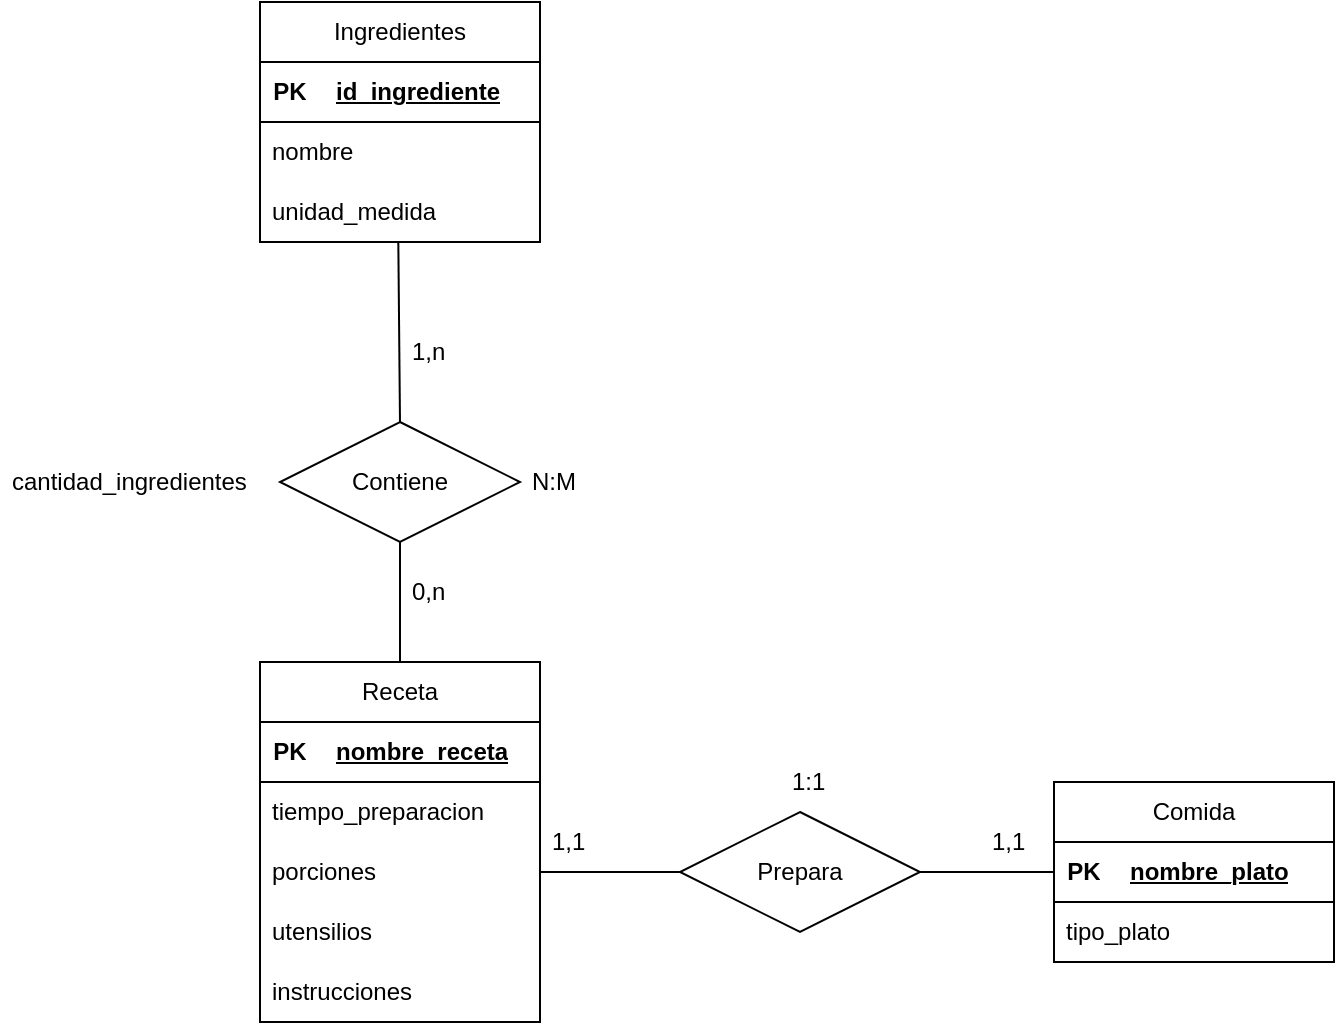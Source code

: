 <mxfile version="22.0.4" type="github">
  <diagram name="Página-1" id="OgZP_NbM3yokd9PwE1lo">
    <mxGraphModel dx="1434" dy="768" grid="1" gridSize="10" guides="1" tooltips="1" connect="1" arrows="1" fold="1" page="1" pageScale="1" pageWidth="827" pageHeight="1169" math="0" shadow="0">
      <root>
        <mxCell id="0" />
        <mxCell id="1" parent="0" />
        <mxCell id="iJ5sRa2uH8ewvx5hKgwK-2" value="Receta" style="swimlane;fontStyle=0;childLayout=stackLayout;horizontal=1;startSize=30;horizontalStack=0;resizeParent=1;resizeParentMax=0;resizeLast=0;collapsible=1;marginBottom=0;whiteSpace=wrap;html=1;" vertex="1" parent="1">
          <mxGeometry x="290" y="350" width="140" height="180" as="geometry" />
        </mxCell>
        <mxCell id="iJ5sRa2uH8ewvx5hKgwK-6" value="" style="shape=table;startSize=0;container=1;collapsible=1;childLayout=tableLayout;fixedRows=1;rowLines=0;fontStyle=0;align=center;resizeLast=1;strokeColor=none;fillColor=none;collapsible=0;" vertex="1" parent="iJ5sRa2uH8ewvx5hKgwK-2">
          <mxGeometry y="30" width="140" height="30" as="geometry" />
        </mxCell>
        <mxCell id="iJ5sRa2uH8ewvx5hKgwK-7" value="" style="shape=tableRow;horizontal=0;startSize=0;swimlaneHead=0;swimlaneBody=0;fillColor=none;collapsible=0;dropTarget=0;points=[[0,0.5],[1,0.5]];portConstraint=eastwest;top=0;left=0;right=0;bottom=1;" vertex="1" parent="iJ5sRa2uH8ewvx5hKgwK-6">
          <mxGeometry width="140" height="30" as="geometry" />
        </mxCell>
        <mxCell id="iJ5sRa2uH8ewvx5hKgwK-8" value="PK" style="shape=partialRectangle;connectable=0;fillColor=none;top=0;left=0;bottom=0;right=0;fontStyle=1;overflow=hidden;whiteSpace=wrap;html=1;" vertex="1" parent="iJ5sRa2uH8ewvx5hKgwK-7">
          <mxGeometry width="30" height="30" as="geometry">
            <mxRectangle width="30" height="30" as="alternateBounds" />
          </mxGeometry>
        </mxCell>
        <mxCell id="iJ5sRa2uH8ewvx5hKgwK-9" value="nombre_receta" style="shape=partialRectangle;connectable=0;fillColor=none;top=0;left=0;bottom=0;right=0;align=left;spacingLeft=6;fontStyle=5;overflow=hidden;whiteSpace=wrap;html=1;" vertex="1" parent="iJ5sRa2uH8ewvx5hKgwK-7">
          <mxGeometry x="30" width="110" height="30" as="geometry">
            <mxRectangle width="110" height="30" as="alternateBounds" />
          </mxGeometry>
        </mxCell>
        <mxCell id="iJ5sRa2uH8ewvx5hKgwK-10" value="tiempo_preparacion" style="text;strokeColor=none;fillColor=none;align=left;verticalAlign=middle;spacingLeft=4;spacingRight=4;overflow=hidden;points=[[0,0.5],[1,0.5]];portConstraint=eastwest;rotatable=0;whiteSpace=wrap;html=1;" vertex="1" parent="iJ5sRa2uH8ewvx5hKgwK-2">
          <mxGeometry y="60" width="140" height="30" as="geometry" />
        </mxCell>
        <mxCell id="iJ5sRa2uH8ewvx5hKgwK-39" value="porciones" style="text;strokeColor=none;fillColor=none;align=left;verticalAlign=middle;spacingLeft=4;spacingRight=4;overflow=hidden;points=[[0,0.5],[1,0.5]];portConstraint=eastwest;rotatable=0;whiteSpace=wrap;html=1;" vertex="1" parent="iJ5sRa2uH8ewvx5hKgwK-2">
          <mxGeometry y="90" width="140" height="30" as="geometry" />
        </mxCell>
        <mxCell id="iJ5sRa2uH8ewvx5hKgwK-4" value="utensilios" style="text;strokeColor=none;fillColor=none;align=left;verticalAlign=middle;spacingLeft=4;spacingRight=4;overflow=hidden;points=[[0,0.5],[1,0.5]];portConstraint=eastwest;rotatable=0;whiteSpace=wrap;html=1;" vertex="1" parent="iJ5sRa2uH8ewvx5hKgwK-2">
          <mxGeometry y="120" width="140" height="30" as="geometry" />
        </mxCell>
        <mxCell id="iJ5sRa2uH8ewvx5hKgwK-11" value="instrucciones" style="text;strokeColor=none;fillColor=none;align=left;verticalAlign=middle;spacingLeft=4;spacingRight=4;overflow=hidden;points=[[0,0.5],[1,0.5]];portConstraint=eastwest;rotatable=0;whiteSpace=wrap;html=1;" vertex="1" parent="iJ5sRa2uH8ewvx5hKgwK-2">
          <mxGeometry y="150" width="140" height="30" as="geometry" />
        </mxCell>
        <mxCell id="iJ5sRa2uH8ewvx5hKgwK-12" value="Ingredientes" style="swimlane;fontStyle=0;childLayout=stackLayout;horizontal=1;startSize=30;horizontalStack=0;resizeParent=1;resizeParentMax=0;resizeLast=0;collapsible=1;marginBottom=0;whiteSpace=wrap;html=1;" vertex="1" parent="1">
          <mxGeometry x="290" y="20" width="140" height="120" as="geometry" />
        </mxCell>
        <mxCell id="iJ5sRa2uH8ewvx5hKgwK-13" value="" style="shape=table;startSize=0;container=1;collapsible=1;childLayout=tableLayout;fixedRows=1;rowLines=0;fontStyle=0;align=center;resizeLast=1;strokeColor=none;fillColor=none;collapsible=0;" vertex="1" parent="iJ5sRa2uH8ewvx5hKgwK-12">
          <mxGeometry y="30" width="140" height="30" as="geometry" />
        </mxCell>
        <mxCell id="iJ5sRa2uH8ewvx5hKgwK-14" value="" style="shape=tableRow;horizontal=0;startSize=0;swimlaneHead=0;swimlaneBody=0;fillColor=none;collapsible=0;dropTarget=0;points=[[0,0.5],[1,0.5]];portConstraint=eastwest;top=0;left=0;right=0;bottom=1;" vertex="1" parent="iJ5sRa2uH8ewvx5hKgwK-13">
          <mxGeometry width="140" height="30" as="geometry" />
        </mxCell>
        <mxCell id="iJ5sRa2uH8ewvx5hKgwK-15" value="PK" style="shape=partialRectangle;connectable=0;fillColor=none;top=0;left=0;bottom=0;right=0;fontStyle=1;overflow=hidden;whiteSpace=wrap;html=1;" vertex="1" parent="iJ5sRa2uH8ewvx5hKgwK-14">
          <mxGeometry width="30" height="30" as="geometry">
            <mxRectangle width="30" height="30" as="alternateBounds" />
          </mxGeometry>
        </mxCell>
        <mxCell id="iJ5sRa2uH8ewvx5hKgwK-16" value="id_ingrediente" style="shape=partialRectangle;connectable=0;fillColor=none;top=0;left=0;bottom=0;right=0;align=left;spacingLeft=6;fontStyle=5;overflow=hidden;whiteSpace=wrap;html=1;" vertex="1" parent="iJ5sRa2uH8ewvx5hKgwK-14">
          <mxGeometry x="30" width="110" height="30" as="geometry">
            <mxRectangle width="110" height="30" as="alternateBounds" />
          </mxGeometry>
        </mxCell>
        <mxCell id="iJ5sRa2uH8ewvx5hKgwK-17" value="nombre" style="text;strokeColor=none;fillColor=none;align=left;verticalAlign=middle;spacingLeft=4;spacingRight=4;overflow=hidden;points=[[0,0.5],[1,0.5]];portConstraint=eastwest;rotatable=0;whiteSpace=wrap;html=1;" vertex="1" parent="iJ5sRa2uH8ewvx5hKgwK-12">
          <mxGeometry y="60" width="140" height="30" as="geometry" />
        </mxCell>
        <mxCell id="iJ5sRa2uH8ewvx5hKgwK-19" value="unidad_medida" style="text;strokeColor=none;fillColor=none;align=left;verticalAlign=middle;spacingLeft=4;spacingRight=4;overflow=hidden;points=[[0,0.5],[1,0.5]];portConstraint=eastwest;rotatable=0;whiteSpace=wrap;html=1;" vertex="1" parent="iJ5sRa2uH8ewvx5hKgwK-12">
          <mxGeometry y="90" width="140" height="30" as="geometry" />
        </mxCell>
        <mxCell id="iJ5sRa2uH8ewvx5hKgwK-22" value="Comida" style="swimlane;fontStyle=0;childLayout=stackLayout;horizontal=1;startSize=30;horizontalStack=0;resizeParent=1;resizeParentMax=0;resizeLast=0;collapsible=1;marginBottom=0;whiteSpace=wrap;html=1;" vertex="1" parent="1">
          <mxGeometry x="687" y="410" width="140" height="90" as="geometry" />
        </mxCell>
        <mxCell id="iJ5sRa2uH8ewvx5hKgwK-23" value="" style="shape=table;startSize=0;container=1;collapsible=1;childLayout=tableLayout;fixedRows=1;rowLines=0;fontStyle=0;align=center;resizeLast=1;strokeColor=none;fillColor=none;collapsible=0;" vertex="1" parent="iJ5sRa2uH8ewvx5hKgwK-22">
          <mxGeometry y="30" width="140" height="30" as="geometry" />
        </mxCell>
        <mxCell id="iJ5sRa2uH8ewvx5hKgwK-24" value="" style="shape=tableRow;horizontal=0;startSize=0;swimlaneHead=0;swimlaneBody=0;fillColor=none;collapsible=0;dropTarget=0;points=[[0,0.5],[1,0.5]];portConstraint=eastwest;top=0;left=0;right=0;bottom=1;" vertex="1" parent="iJ5sRa2uH8ewvx5hKgwK-23">
          <mxGeometry width="140" height="30" as="geometry" />
        </mxCell>
        <mxCell id="iJ5sRa2uH8ewvx5hKgwK-25" value="PK" style="shape=partialRectangle;connectable=0;fillColor=none;top=0;left=0;bottom=0;right=0;fontStyle=1;overflow=hidden;whiteSpace=wrap;html=1;" vertex="1" parent="iJ5sRa2uH8ewvx5hKgwK-24">
          <mxGeometry width="30" height="30" as="geometry">
            <mxRectangle width="30" height="30" as="alternateBounds" />
          </mxGeometry>
        </mxCell>
        <mxCell id="iJ5sRa2uH8ewvx5hKgwK-26" value="nombre_plato" style="shape=partialRectangle;connectable=0;fillColor=none;top=0;left=0;bottom=0;right=0;align=left;spacingLeft=6;fontStyle=5;overflow=hidden;whiteSpace=wrap;html=1;" vertex="1" parent="iJ5sRa2uH8ewvx5hKgwK-24">
          <mxGeometry x="30" width="110" height="30" as="geometry">
            <mxRectangle width="110" height="30" as="alternateBounds" />
          </mxGeometry>
        </mxCell>
        <mxCell id="iJ5sRa2uH8ewvx5hKgwK-45" value="tipo_plato" style="text;strokeColor=none;fillColor=none;align=left;verticalAlign=middle;spacingLeft=4;spacingRight=4;overflow=hidden;points=[[0,0.5],[1,0.5]];portConstraint=eastwest;rotatable=0;whiteSpace=wrap;html=1;" vertex="1" parent="iJ5sRa2uH8ewvx5hKgwK-22">
          <mxGeometry y="60" width="140" height="30" as="geometry" />
        </mxCell>
        <mxCell id="iJ5sRa2uH8ewvx5hKgwK-41" value="Contiene" style="shape=rhombus;perimeter=rhombusPerimeter;whiteSpace=wrap;html=1;align=center;" vertex="1" parent="1">
          <mxGeometry x="300" y="230" width="120" height="60" as="geometry" />
        </mxCell>
        <mxCell id="iJ5sRa2uH8ewvx5hKgwK-43" value="" style="endArrow=none;html=1;rounded=0;entryX=0.494;entryY=1.007;entryDx=0;entryDy=0;entryPerimeter=0;exitX=0.5;exitY=0;exitDx=0;exitDy=0;" edge="1" parent="1" source="iJ5sRa2uH8ewvx5hKgwK-41" target="iJ5sRa2uH8ewvx5hKgwK-19">
          <mxGeometry width="50" height="50" relative="1" as="geometry">
            <mxPoint x="290" y="240" as="sourcePoint" />
            <mxPoint x="340" y="190" as="targetPoint" />
          </mxGeometry>
        </mxCell>
        <mxCell id="iJ5sRa2uH8ewvx5hKgwK-44" value="" style="endArrow=none;html=1;rounded=0;entryX=0.5;entryY=1;entryDx=0;entryDy=0;exitX=0.5;exitY=0;exitDx=0;exitDy=0;" edge="1" parent="1" source="iJ5sRa2uH8ewvx5hKgwK-2" target="iJ5sRa2uH8ewvx5hKgwK-41">
          <mxGeometry width="50" height="50" relative="1" as="geometry">
            <mxPoint x="370" y="240" as="sourcePoint" />
            <mxPoint x="368" y="184" as="targetPoint" />
          </mxGeometry>
        </mxCell>
        <mxCell id="iJ5sRa2uH8ewvx5hKgwK-46" value="N:M" style="text;strokeColor=none;fillColor=none;align=left;verticalAlign=middle;spacingLeft=4;spacingRight=4;overflow=hidden;points=[[0,0.5],[1,0.5]];portConstraint=eastwest;rotatable=0;whiteSpace=wrap;html=1;" vertex="1" parent="1">
          <mxGeometry x="420" y="245" width="140" height="30" as="geometry" />
        </mxCell>
        <mxCell id="iJ5sRa2uH8ewvx5hKgwK-47" value="1,n" style="text;strokeColor=none;fillColor=none;align=left;verticalAlign=middle;spacingLeft=4;spacingRight=4;overflow=hidden;points=[[0,0.5],[1,0.5]];portConstraint=eastwest;rotatable=0;whiteSpace=wrap;html=1;" vertex="1" parent="1">
          <mxGeometry x="360" y="180" width="140" height="30" as="geometry" />
        </mxCell>
        <mxCell id="iJ5sRa2uH8ewvx5hKgwK-48" value="0,n" style="text;strokeColor=none;fillColor=none;align=left;verticalAlign=middle;spacingLeft=4;spacingRight=4;overflow=hidden;points=[[0,0.5],[1,0.5]];portConstraint=eastwest;rotatable=0;whiteSpace=wrap;html=1;" vertex="1" parent="1">
          <mxGeometry x="360" y="300" width="140" height="30" as="geometry" />
        </mxCell>
        <mxCell id="iJ5sRa2uH8ewvx5hKgwK-49" value="Prepara" style="shape=rhombus;perimeter=rhombusPerimeter;whiteSpace=wrap;html=1;align=center;" vertex="1" parent="1">
          <mxGeometry x="500" y="425" width="120" height="60" as="geometry" />
        </mxCell>
        <mxCell id="iJ5sRa2uH8ewvx5hKgwK-50" value="" style="endArrow=none;html=1;rounded=0;entryX=1;entryY=0.5;entryDx=0;entryDy=0;exitX=0;exitY=0.5;exitDx=0;exitDy=0;" edge="1" parent="1" source="iJ5sRa2uH8ewvx5hKgwK-49" target="iJ5sRa2uH8ewvx5hKgwK-39">
          <mxGeometry width="50" height="50" relative="1" as="geometry">
            <mxPoint x="370" y="360" as="sourcePoint" />
            <mxPoint x="370" y="300" as="targetPoint" />
          </mxGeometry>
        </mxCell>
        <mxCell id="iJ5sRa2uH8ewvx5hKgwK-51" value="" style="endArrow=none;html=1;rounded=0;entryX=0;entryY=0.5;entryDx=0;entryDy=0;exitX=1;exitY=0.5;exitDx=0;exitDy=0;" edge="1" parent="1" source="iJ5sRa2uH8ewvx5hKgwK-49">
          <mxGeometry width="50" height="50" relative="1" as="geometry">
            <mxPoint x="380" y="370" as="sourcePoint" />
            <mxPoint x="687" y="455" as="targetPoint" />
          </mxGeometry>
        </mxCell>
        <mxCell id="iJ5sRa2uH8ewvx5hKgwK-52" value="1,1" style="text;strokeColor=none;fillColor=none;align=left;verticalAlign=middle;spacingLeft=4;spacingRight=4;overflow=hidden;points=[[0,0.5],[1,0.5]];portConstraint=eastwest;rotatable=0;whiteSpace=wrap;html=1;" vertex="1" parent="1">
          <mxGeometry x="430" y="425" width="140" height="30" as="geometry" />
        </mxCell>
        <mxCell id="iJ5sRa2uH8ewvx5hKgwK-53" value="1,1" style="text;strokeColor=none;fillColor=none;align=left;verticalAlign=middle;spacingLeft=4;spacingRight=4;overflow=hidden;points=[[0,0.5],[1,0.5]];portConstraint=eastwest;rotatable=0;whiteSpace=wrap;html=1;" vertex="1" parent="1">
          <mxGeometry x="650" y="425" width="37" height="30" as="geometry" />
        </mxCell>
        <mxCell id="iJ5sRa2uH8ewvx5hKgwK-54" value="1:1" style="text;strokeColor=none;fillColor=none;align=left;verticalAlign=middle;spacingLeft=4;spacingRight=4;overflow=hidden;points=[[0,0.5],[1,0.5]];portConstraint=eastwest;rotatable=0;whiteSpace=wrap;html=1;" vertex="1" parent="1">
          <mxGeometry x="550" y="395" width="50" height="30" as="geometry" />
        </mxCell>
        <mxCell id="iJ5sRa2uH8ewvx5hKgwK-56" value="cantidad_ingredientes" style="text;strokeColor=none;fillColor=none;align=left;verticalAlign=middle;spacingLeft=4;spacingRight=4;overflow=hidden;points=[[0,0.5],[1,0.5]];portConstraint=eastwest;rotatable=0;whiteSpace=wrap;html=1;" vertex="1" parent="1">
          <mxGeometry x="160" y="245" width="140" height="30" as="geometry" />
        </mxCell>
      </root>
    </mxGraphModel>
  </diagram>
</mxfile>

